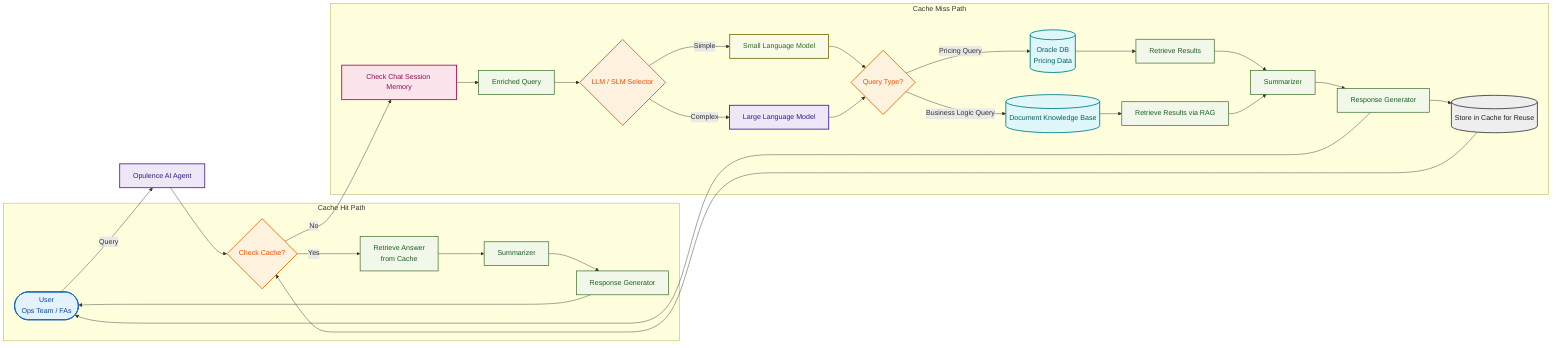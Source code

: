 flowchart LR
    %% User
    U([User<br/>Ops Team / FAs]):::user -->|Query| A[Opulence AI Agent]:::agent

    %% Cache check
    A --> B{Check Cache?}:::decision

    %% Cache Hit Path
    subgraph HIT[Cache Hit Path]
        direction LR
        B -->|Yes| C[Retrieve Answer<br/>from Cache]:::process
        C --> S[Summarizer]:::process
        S --> R[Response Generator]:::process
        R --> U
    end

    %% Cache Miss Path
    subgraph MISS[Cache Miss Path]
        direction LR
        B -->|No| M[Check Chat Session Memory]:::memory
        M --> EN[Enriched Query]:::process

        %% Model selection
        EN --> SEL{LLM / SLM Selector}:::decision
        SEL -->|Simple| SLM[Small Language Model]:::slm
        SEL -->|Complex| LLM[Large Language Model]:::llm

        %% Routing
        SLM --> ROUTE{Query Type?}:::decision
        LLM --> ROUTE

        ROUTE -->|Pricing Query| DB[(Oracle DB<br/>Pricing Data)]:::database
        ROUTE -->|Business Logic Query| DOCS[(Document Knowledge Base)]:::database

        %% Retrieval
        DB --> RET[Retrieve Results]:::process
        DOCS --> RET2[Retrieve Results via RAG]:::process

        RET --> S2[Summarizer]:::process
        RET2 --> S2
        S2 --> R2[Response Generator]:::process
        R2 --> U

        %% Feedback Loop
        R2 --> CACHE[(Store in Cache for Reuse)]:::cache
        CACHE --> B
    end

    %% Styles
    classDef user fill:#e3f2fd,stroke:#1565c0,stroke-width:2px,color:#0d47a1
    classDef agent fill:#ede7f6,stroke:#512da8,stroke-width:2px,color:#311b92
    classDef process fill:#f1f8e9,stroke:#33691e,stroke-width:1.5px,color:#1b5e20
    classDef decision fill:#fff3e0,stroke:#ef6c00,stroke-width:2px,color:#e65100
    classDef database fill:#e0f7fa,stroke:#00838f,stroke-width:2px,color:#006064
    classDef memory fill:#fce4ec,stroke:#ad1457,stroke-width:2px,color:#880e4f
    classDef cache fill:#eeeeee,stroke:#424242,stroke-width:2px,color:#212121
    classDef llm fill:#ede7f6,stroke:#4527a0,stroke-width:2px,color:#311b92
    classDef slm fill:#f9fbe7,stroke:#827717,stroke-width:2px,color:#33691e